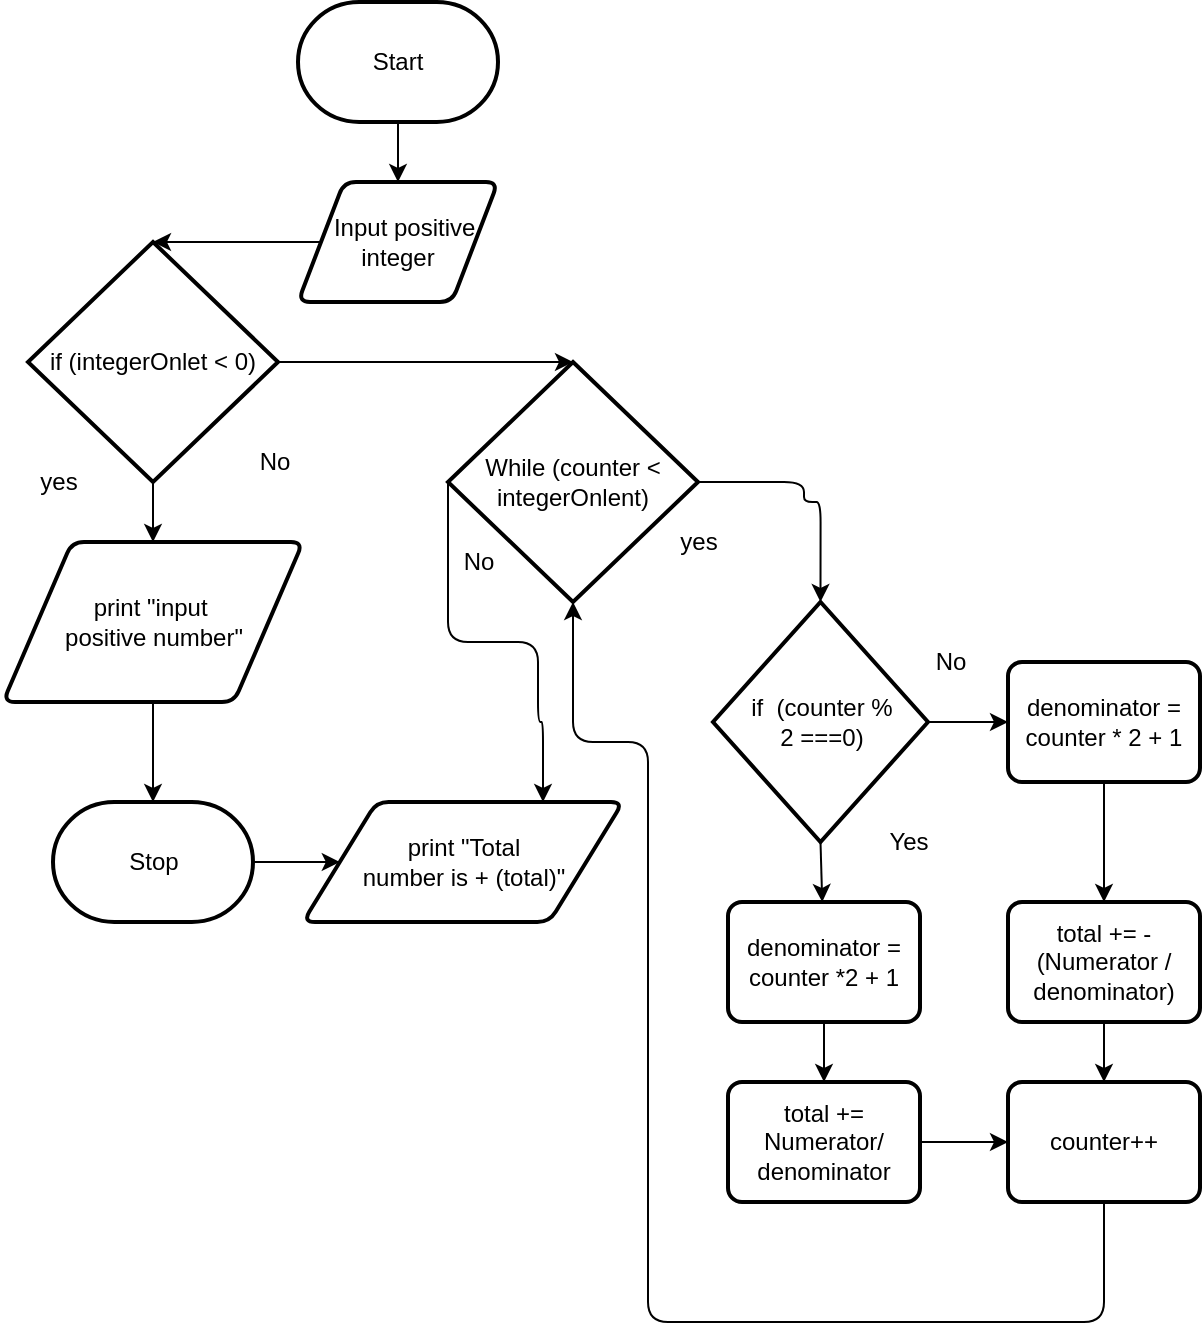 <mxfile>
    <diagram id="GInHtZuMB5CcCfA9ihm7" name="Page-1">
        <mxGraphModel dx="1074" dy="741" grid="1" gridSize="10" guides="1" tooltips="1" connect="1" arrows="1" fold="1" page="1" pageScale="1" pageWidth="850" pageHeight="1100" math="0" shadow="0">
            <root>
                <mxCell id="0"/>
                <mxCell id="1" parent="0"/>
                <mxCell id="7" style="edgeStyle=none;html=1;" parent="1" source="2" target="3" edge="1">
                    <mxGeometry relative="1" as="geometry"/>
                </mxCell>
                <mxCell id="2" value="Start" style="strokeWidth=2;html=1;shape=mxgraph.flowchart.terminator;whiteSpace=wrap;" parent="1" vertex="1">
                    <mxGeometry x="325" y="120" width="100" height="60" as="geometry"/>
                </mxCell>
                <mxCell id="8" style="edgeStyle=none;html=1;entryX=0.5;entryY=0;entryDx=0;entryDy=0;entryPerimeter=0;" parent="1" source="3" target="12" edge="1">
                    <mxGeometry relative="1" as="geometry">
                        <mxPoint x="330" y="300" as="targetPoint"/>
                    </mxGeometry>
                </mxCell>
                <mxCell id="3" value="&amp;nbsp; Input positive integer" style="shape=parallelogram;html=1;strokeWidth=2;perimeter=parallelogramPerimeter;whiteSpace=wrap;rounded=1;arcSize=12;size=0.23;" parent="1" vertex="1">
                    <mxGeometry x="325" y="210" width="100" height="60" as="geometry"/>
                </mxCell>
                <mxCell id="10" style="edgeStyle=none;html=1;exitX=0.5;exitY=1;exitDx=0;exitDy=0;" parent="1" source="14" target="6" edge="1">
                    <mxGeometry relative="1" as="geometry">
                        <mxPoint x="350" y="660" as="sourcePoint"/>
                    </mxGeometry>
                </mxCell>
                <mxCell id="6" value="Stop" style="strokeWidth=2;html=1;shape=mxgraph.flowchart.terminator;whiteSpace=wrap;" parent="1" vertex="1">
                    <mxGeometry x="202.5" y="520" width="100" height="60" as="geometry"/>
                </mxCell>
                <mxCell id="12" value="if (integerOnlet &amp;lt; 0)" style="strokeWidth=2;html=1;shape=mxgraph.flowchart.decision;whiteSpace=wrap;" vertex="1" parent="1">
                    <mxGeometry x="190" y="240" width="125" height="120" as="geometry"/>
                </mxCell>
                <mxCell id="13" style="edgeStyle=none;html=1;exitX=0.5;exitY=1;exitDx=0;exitDy=0;exitPerimeter=0;entryX=0.5;entryY=0;entryDx=0;entryDy=0;" edge="1" parent="1" source="12" target="14">
                    <mxGeometry relative="1" as="geometry">
                        <mxPoint x="640" y="390" as="sourcePoint"/>
                        <mxPoint x="503" y="430" as="targetPoint"/>
                    </mxGeometry>
                </mxCell>
                <mxCell id="14" value="print &quot;input&amp;nbsp;&lt;br&gt;positive number&quot;" style="shape=parallelogram;html=1;strokeWidth=2;perimeter=parallelogramPerimeter;whiteSpace=wrap;rounded=1;arcSize=12;size=0.23;" vertex="1" parent="1">
                    <mxGeometry x="177.5" y="390" width="150" height="80" as="geometry"/>
                </mxCell>
                <mxCell id="17" value="yes" style="text;html=1;align=center;verticalAlign=middle;resizable=0;points=[];autosize=1;strokeColor=none;fillColor=none;" vertex="1" parent="1">
                    <mxGeometry x="190" y="350" width="30" height="20" as="geometry"/>
                </mxCell>
                <mxCell id="18" value="No&lt;br&gt;" style="text;html=1;align=center;verticalAlign=middle;resizable=0;points=[];autosize=1;strokeColor=none;fillColor=none;" vertex="1" parent="1">
                    <mxGeometry x="297.5" y="340" width="30" height="20" as="geometry"/>
                </mxCell>
                <mxCell id="19" value="While (counter &amp;lt;&lt;br&gt;integerOnlent)" style="strokeWidth=2;html=1;shape=mxgraph.flowchart.decision;whiteSpace=wrap;" vertex="1" parent="1">
                    <mxGeometry x="400" y="300" width="125" height="120" as="geometry"/>
                </mxCell>
                <mxCell id="20" style="edgeStyle=none;html=1;exitX=1;exitY=0.5;exitDx=0;exitDy=0;exitPerimeter=0;entryX=0.5;entryY=0;entryDx=0;entryDy=0;entryPerimeter=0;" edge="1" parent="1" source="12" target="19">
                    <mxGeometry relative="1" as="geometry">
                        <mxPoint x="410" y="330" as="sourcePoint"/>
                        <mxPoint x="450" y="300" as="targetPoint"/>
                    </mxGeometry>
                </mxCell>
                <mxCell id="21" value="" style="edgeStyle=segmentEdgeStyle;endArrow=classic;html=1;exitX=0;exitY=0.5;exitDx=0;exitDy=0;exitPerimeter=0;entryX=0.75;entryY=0;entryDx=0;entryDy=0;entryPerimeter=0;" edge="1" parent="1" source="19" target="22">
                    <mxGeometry width="50" height="50" relative="1" as="geometry">
                        <mxPoint x="360" y="370" as="sourcePoint"/>
                        <mxPoint x="380" y="520" as="targetPoint"/>
                        <Array as="points">
                            <mxPoint x="400" y="440"/>
                            <mxPoint x="445" y="440"/>
                            <mxPoint x="445" y="480"/>
                            <mxPoint x="448" y="480"/>
                        </Array>
                    </mxGeometry>
                </mxCell>
                <mxCell id="22" value="print &quot;Total&lt;br&gt;number is + (total)&quot;" style="shape=parallelogram;html=1;strokeWidth=2;perimeter=parallelogramPerimeter;whiteSpace=wrap;rounded=1;arcSize=12;size=0.23;" vertex="1" parent="1">
                    <mxGeometry x="327.5" y="520" width="160" height="60" as="geometry"/>
                </mxCell>
                <mxCell id="23" style="edgeStyle=none;html=1;exitX=1;exitY=0.5;exitDx=0;exitDy=0;exitPerimeter=0;entryX=0;entryY=0.5;entryDx=0;entryDy=0;" edge="1" parent="1" source="6" target="22">
                    <mxGeometry relative="1" as="geometry">
                        <mxPoint x="370" y="470" as="sourcePoint"/>
                        <mxPoint x="517.5" y="470" as="targetPoint"/>
                    </mxGeometry>
                </mxCell>
                <mxCell id="24" value="No" style="text;html=1;align=center;verticalAlign=middle;resizable=0;points=[];autosize=1;strokeColor=none;fillColor=none;" vertex="1" parent="1">
                    <mxGeometry x="400" y="390" width="30" height="20" as="geometry"/>
                </mxCell>
                <mxCell id="25" value="yes" style="text;html=1;align=center;verticalAlign=middle;resizable=0;points=[];autosize=1;strokeColor=none;fillColor=none;" vertex="1" parent="1">
                    <mxGeometry x="510" y="380" width="30" height="20" as="geometry"/>
                </mxCell>
                <mxCell id="26" value="" style="edgeStyle=segmentEdgeStyle;endArrow=classic;html=1;exitX=1;exitY=0.5;exitDx=0;exitDy=0;exitPerimeter=0;entryX=0;entryY=0.5;entryDx=0;entryDy=0;entryPerimeter=0;" edge="1" parent="1" source="19" target="27">
                    <mxGeometry width="50" height="50" relative="1" as="geometry">
                        <mxPoint x="410" y="280" as="sourcePoint"/>
                        <mxPoint x="580" y="400" as="targetPoint"/>
                        <Array as="points">
                            <mxPoint x="578" y="360"/>
                            <mxPoint x="578" y="370"/>
                        </Array>
                    </mxGeometry>
                </mxCell>
                <mxCell id="27" value="if&amp;nbsp; (counter %&lt;br&gt;2 ===0)" style="strokeWidth=2;html=1;shape=mxgraph.flowchart.decision;whiteSpace=wrap;direction=south;" vertex="1" parent="1">
                    <mxGeometry x="532.5" y="420" width="107.5" height="120" as="geometry"/>
                </mxCell>
                <mxCell id="28" style="edgeStyle=none;html=1;exitX=1;exitY=0.5;exitDx=0;exitDy=0;exitPerimeter=0;" edge="1" parent="1" source="27" target="29">
                    <mxGeometry relative="1" as="geometry">
                        <mxPoint x="750" y="530" as="sourcePoint"/>
                        <mxPoint x="586" y="580" as="targetPoint"/>
                    </mxGeometry>
                </mxCell>
                <mxCell id="29" value="denominator =&lt;br&gt;counter *2 + 1" style="rounded=1;whiteSpace=wrap;html=1;absoluteArcSize=1;arcSize=14;strokeWidth=2;" vertex="1" parent="1">
                    <mxGeometry x="540" y="570" width="96" height="60" as="geometry"/>
                </mxCell>
                <mxCell id="30" style="edgeStyle=none;html=1;exitX=0.5;exitY=1;exitDx=0;exitDy=0;entryX=0.5;entryY=0;entryDx=0;entryDy=0;" edge="1" parent="1" source="29" target="31">
                    <mxGeometry relative="1" as="geometry">
                        <mxPoint x="610" y="760" as="sourcePoint"/>
                        <mxPoint x="590" y="660" as="targetPoint"/>
                    </mxGeometry>
                </mxCell>
                <mxCell id="31" value="total += Numerator/ denominator" style="rounded=1;whiteSpace=wrap;html=1;absoluteArcSize=1;arcSize=14;strokeWidth=2;" vertex="1" parent="1">
                    <mxGeometry x="540" y="660" width="96" height="60" as="geometry"/>
                </mxCell>
                <mxCell id="32" style="edgeStyle=none;html=1;exitX=1;exitY=0.5;exitDx=0;exitDy=0;entryX=0;entryY=0.5;entryDx=0;entryDy=0;" edge="1" parent="1" source="31" target="33">
                    <mxGeometry relative="1" as="geometry">
                        <mxPoint x="740" y="690" as="sourcePoint"/>
                        <mxPoint x="680" y="690" as="targetPoint"/>
                    </mxGeometry>
                </mxCell>
                <mxCell id="33" value="counter++" style="rounded=1;whiteSpace=wrap;html=1;absoluteArcSize=1;arcSize=14;strokeWidth=2;" vertex="1" parent="1">
                    <mxGeometry x="680" y="660" width="96" height="60" as="geometry"/>
                </mxCell>
                <mxCell id="34" style="edgeStyle=none;html=1;entryX=0.5;entryY=0;entryDx=0;entryDy=0;exitX=0.5;exitY=1;exitDx=0;exitDy=0;" edge="1" parent="1" source="35" target="33">
                    <mxGeometry relative="1" as="geometry">
                        <mxPoint x="728" y="630" as="sourcePoint"/>
                        <mxPoint x="727.5" y="640" as="targetPoint"/>
                        <Array as="points"/>
                    </mxGeometry>
                </mxCell>
                <mxCell id="35" value="total += -&lt;br&gt;(Numerator /&lt;br&gt;denominator)" style="rounded=1;whiteSpace=wrap;html=1;absoluteArcSize=1;arcSize=14;strokeWidth=2;" vertex="1" parent="1">
                    <mxGeometry x="680" y="570" width="96" height="60" as="geometry"/>
                </mxCell>
                <mxCell id="36" value="denominator =&lt;br&gt;counter * 2 + 1" style="rounded=1;whiteSpace=wrap;html=1;absoluteArcSize=1;arcSize=14;strokeWidth=2;" vertex="1" parent="1">
                    <mxGeometry x="680" y="450" width="96" height="60" as="geometry"/>
                </mxCell>
                <mxCell id="37" style="edgeStyle=none;html=1;entryX=0.5;entryY=0;entryDx=0;entryDy=0;exitX=0.5;exitY=1;exitDx=0;exitDy=0;" edge="1" parent="1" source="36" target="35">
                    <mxGeometry relative="1" as="geometry">
                        <mxPoint x="750" y="390" as="sourcePoint"/>
                        <mxPoint x="750" y="420" as="targetPoint"/>
                        <Array as="points"/>
                    </mxGeometry>
                </mxCell>
                <mxCell id="38" style="edgeStyle=none;html=1;exitX=0.5;exitY=0;exitDx=0;exitDy=0;exitPerimeter=0;entryX=0;entryY=0.5;entryDx=0;entryDy=0;" edge="1" parent="1" source="27" target="36">
                    <mxGeometry relative="1" as="geometry">
                        <mxPoint x="720" y="320" as="sourcePoint"/>
                        <mxPoint x="763.4" y="320" as="targetPoint"/>
                    </mxGeometry>
                </mxCell>
                <mxCell id="39" value="" style="edgeStyle=segmentEdgeStyle;endArrow=classic;html=1;entryX=0.5;entryY=1;entryDx=0;entryDy=0;entryPerimeter=0;exitX=0.5;exitY=1;exitDx=0;exitDy=0;" edge="1" parent="1" source="33" target="19">
                    <mxGeometry width="50" height="50" relative="1" as="geometry">
                        <mxPoint x="650" y="780" as="sourcePoint"/>
                        <mxPoint x="500" y="430" as="targetPoint"/>
                        <Array as="points">
                            <mxPoint x="728" y="780"/>
                            <mxPoint x="500" y="780"/>
                            <mxPoint x="500" y="490"/>
                            <mxPoint x="463" y="490"/>
                        </Array>
                    </mxGeometry>
                </mxCell>
                <mxCell id="40" value="No" style="text;html=1;align=center;verticalAlign=middle;resizable=0;points=[];autosize=1;strokeColor=none;fillColor=none;" vertex="1" parent="1">
                    <mxGeometry x="636" y="440" width="30" height="20" as="geometry"/>
                </mxCell>
                <mxCell id="41" value="Yes" style="text;html=1;align=center;verticalAlign=middle;resizable=0;points=[];autosize=1;strokeColor=none;fillColor=none;" vertex="1" parent="1">
                    <mxGeometry x="610" y="530" width="40" height="20" as="geometry"/>
                </mxCell>
            </root>
        </mxGraphModel>
    </diagram>
</mxfile>